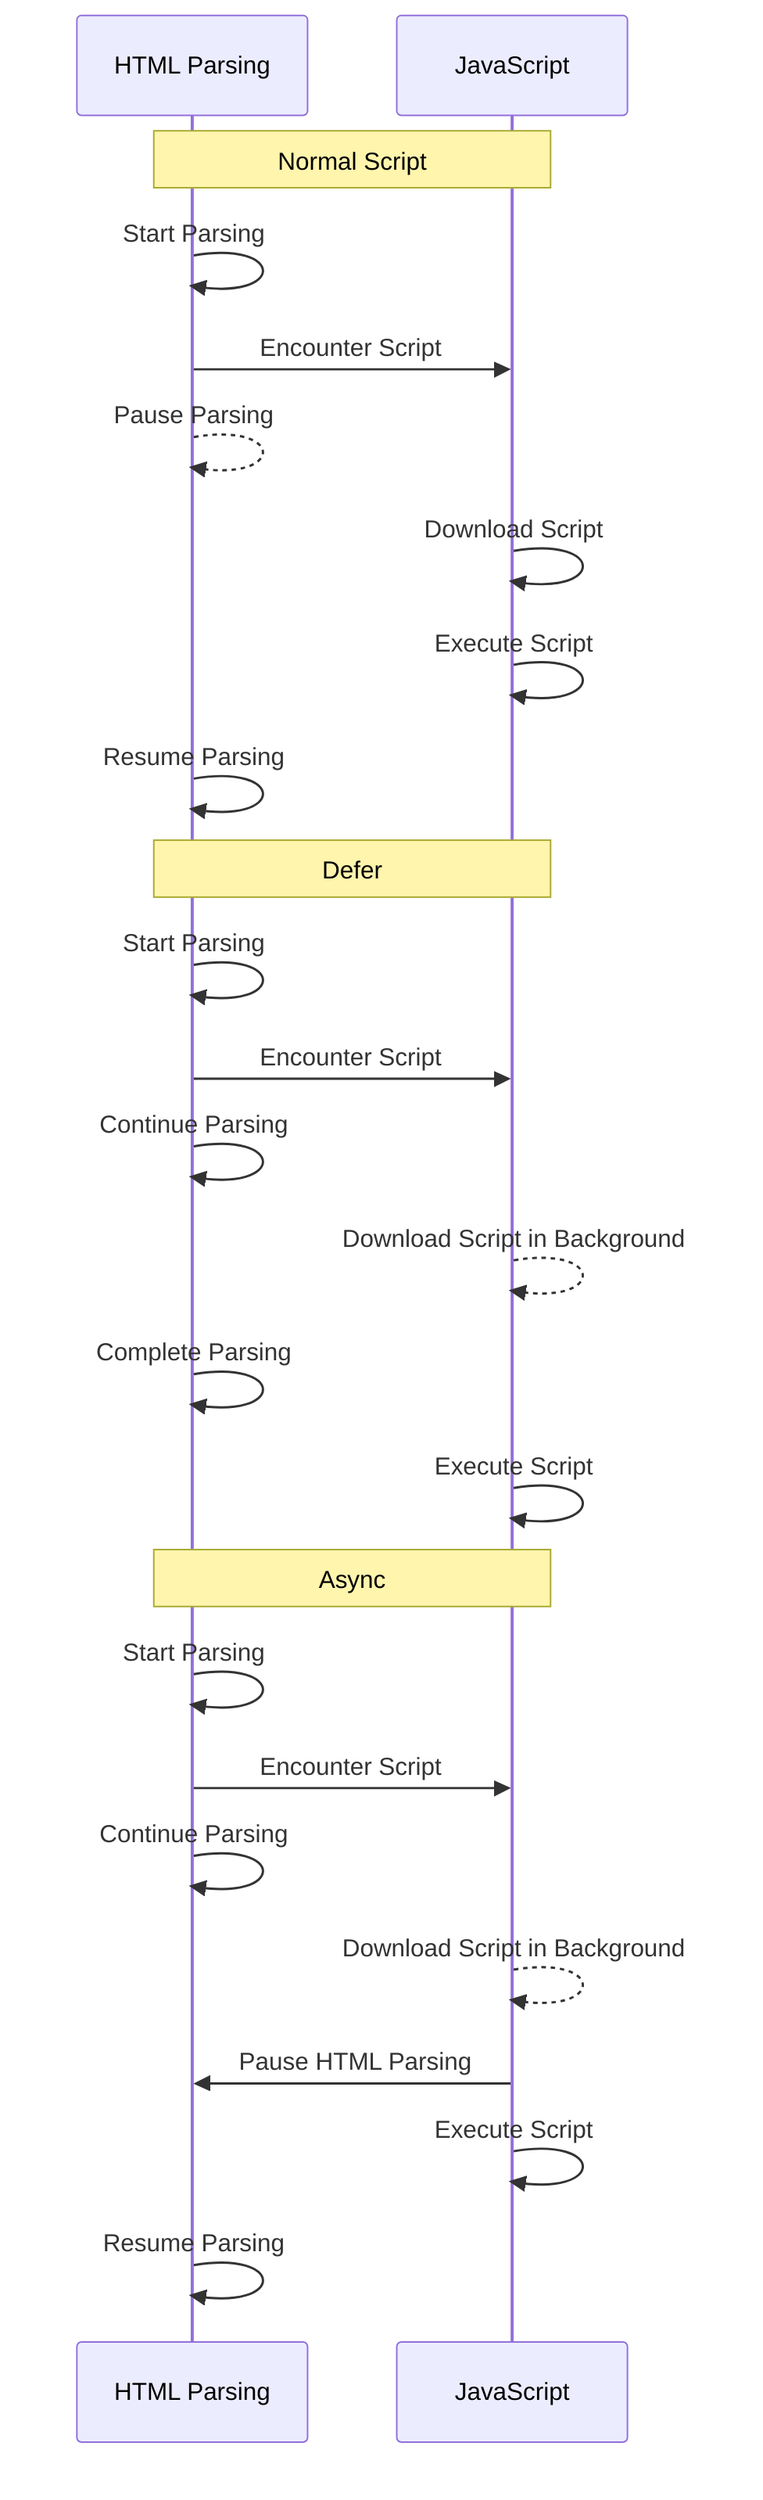 sequenceDiagram
    participant HTML as HTML Parsing
    participant JS as JavaScript
    
    Note over HTML, JS: Normal Script
    HTML->>HTML: Start Parsing
    HTML->>JS: Encounter Script
    HTML-->>HTML: Pause Parsing
    JS->>JS: Download Script
    JS->>JS: Execute Script
    HTML->>HTML: Resume Parsing
    
    Note over HTML, JS: Defer
    HTML->>HTML: Start Parsing
    HTML->>JS: Encounter Script
    HTML->>HTML: Continue Parsing
    JS-->>JS: Download Script in Background
    HTML->>HTML: Complete Parsing
    JS->>JS: Execute Script
    
    Note over HTML, JS: Async
    HTML->>HTML: Start Parsing
    HTML->>JS: Encounter Script
    HTML->>HTML: Continue Parsing
    JS-->>JS: Download Script in Background
    JS->>HTML: Pause HTML Parsing
    JS->>JS: Execute Script
    HTML->>HTML: Resume Parsing